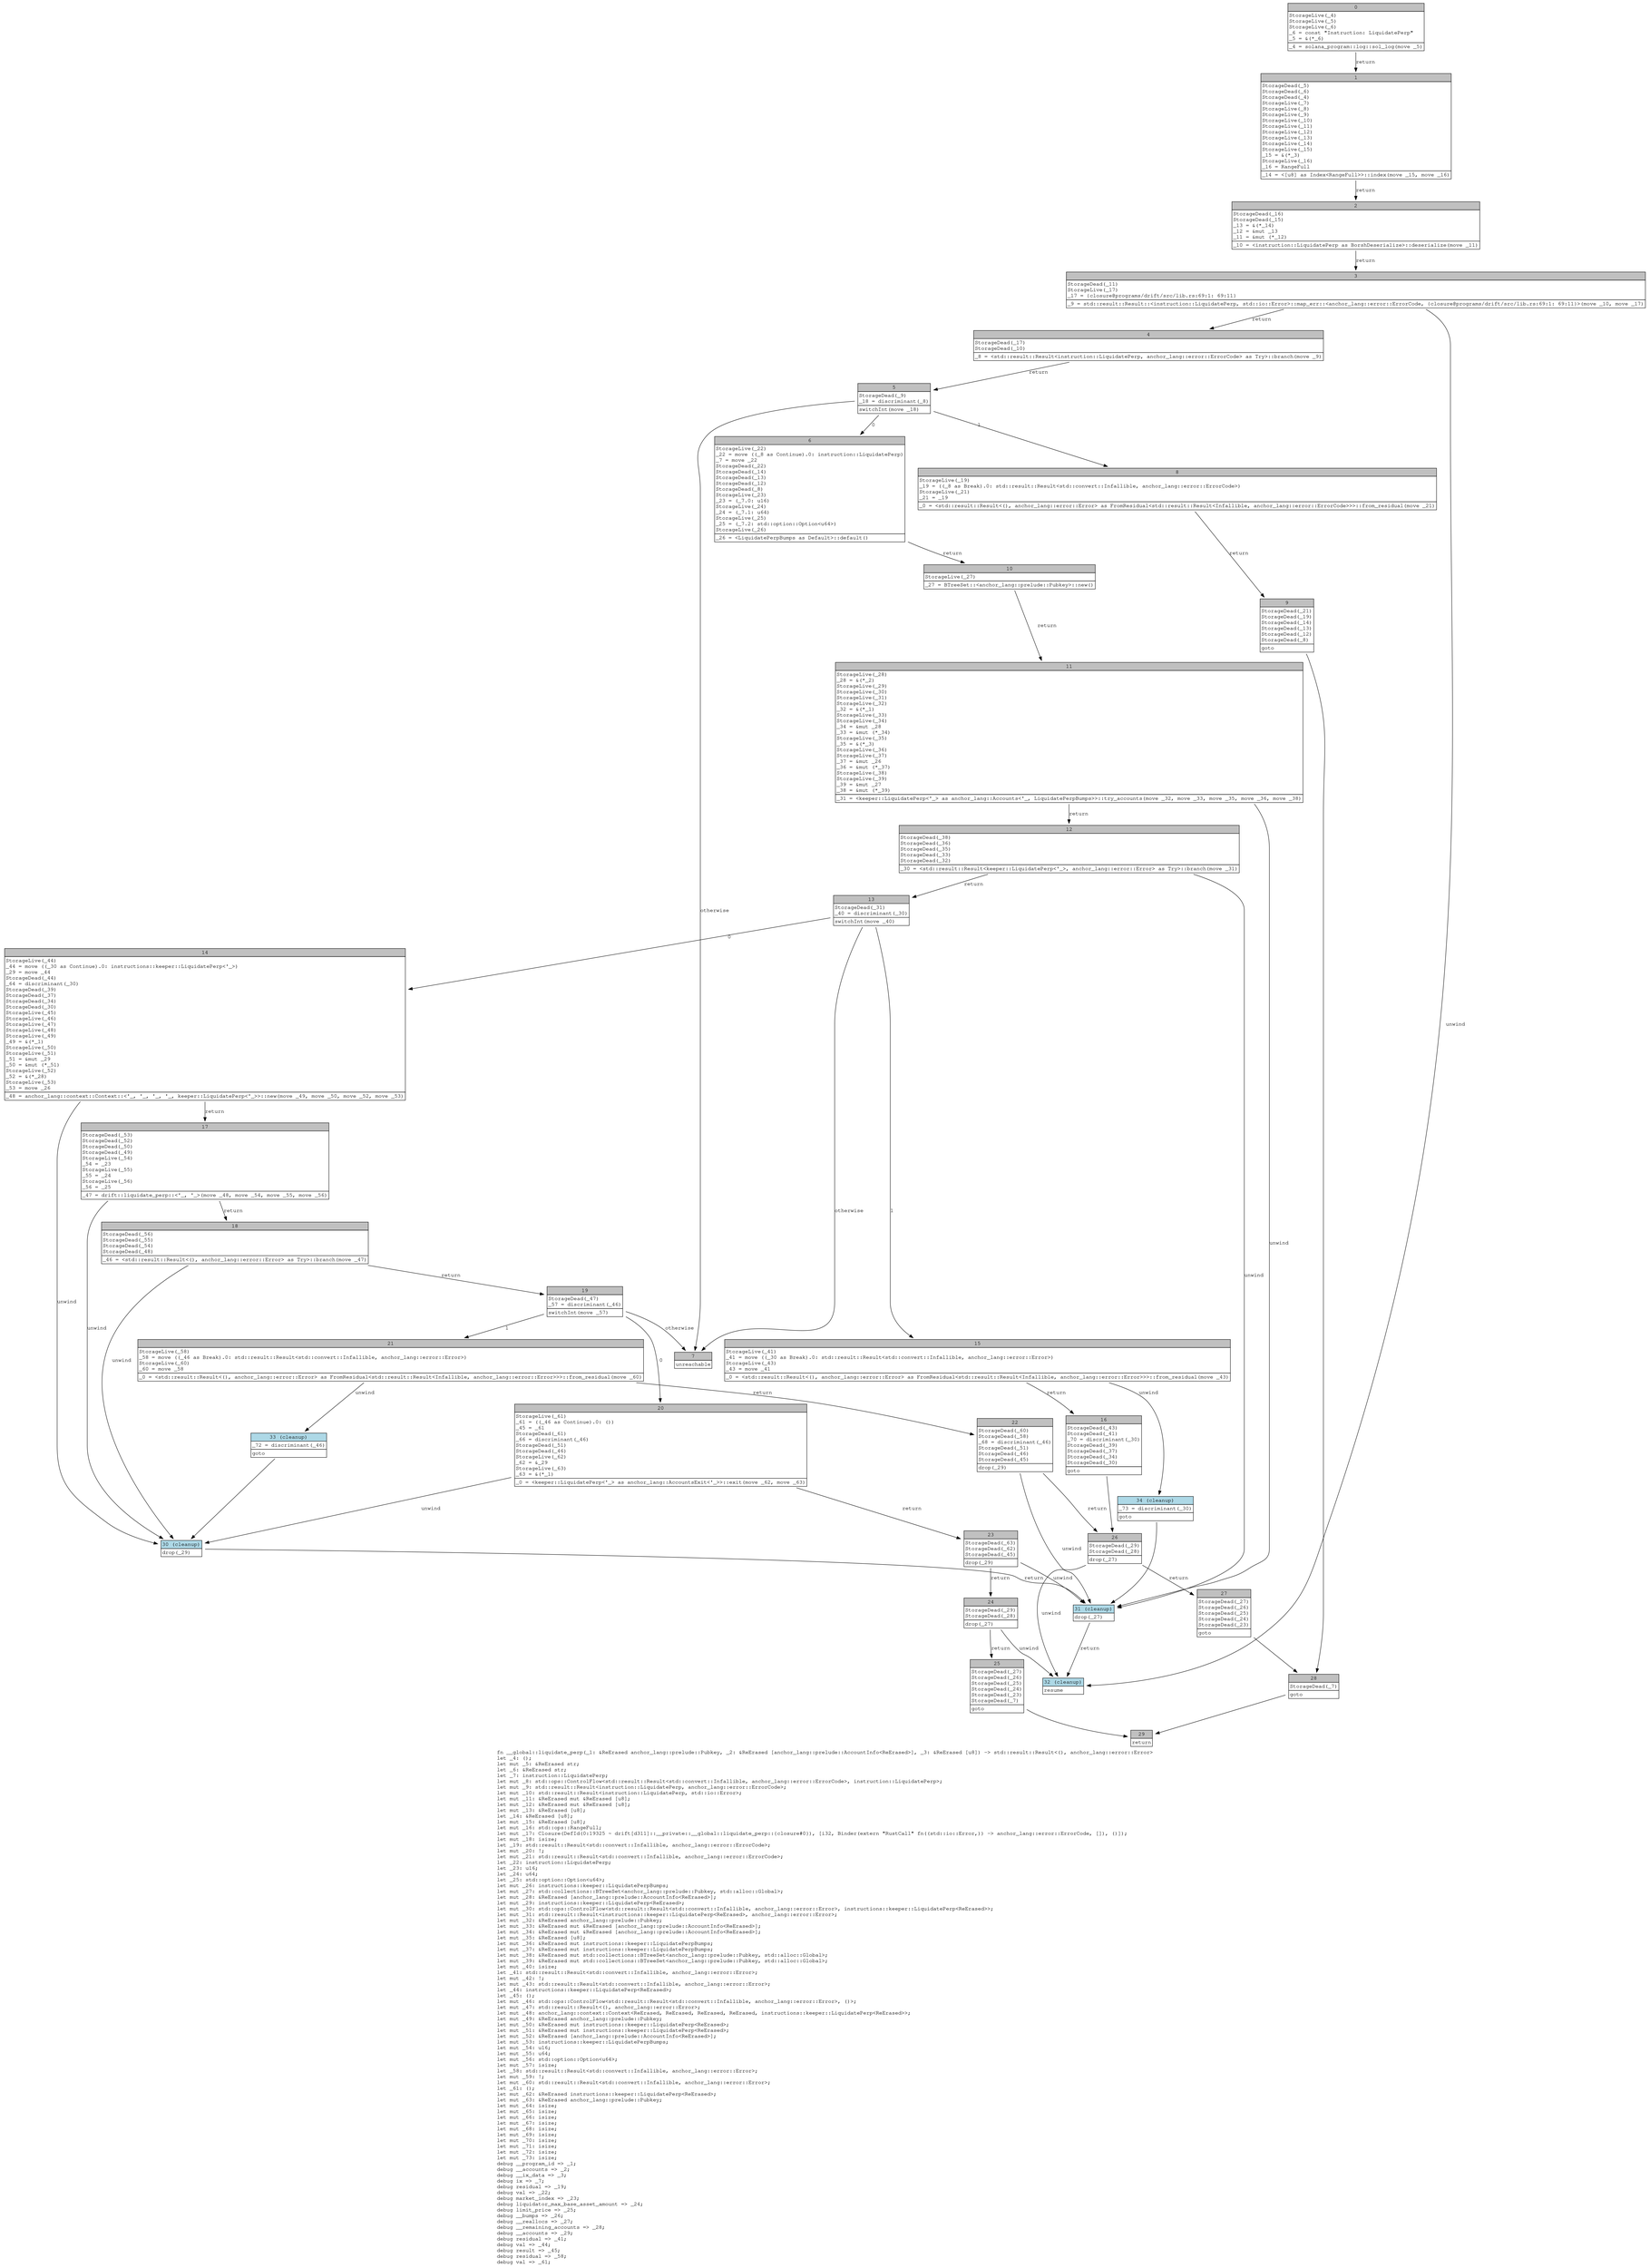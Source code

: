 digraph Mir_0_19323 {
    graph [fontname="Courier, monospace"];
    node [fontname="Courier, monospace"];
    edge [fontname="Courier, monospace"];
    label=<fn __global::liquidate_perp(_1: &amp;ReErased anchor_lang::prelude::Pubkey, _2: &amp;ReErased [anchor_lang::prelude::AccountInfo&lt;ReErased&gt;], _3: &amp;ReErased [u8]) -&gt; std::result::Result&lt;(), anchor_lang::error::Error&gt;<br align="left"/>let _4: ();<br align="left"/>let mut _5: &amp;ReErased str;<br align="left"/>let _6: &amp;ReErased str;<br align="left"/>let _7: instruction::LiquidatePerp;<br align="left"/>let mut _8: std::ops::ControlFlow&lt;std::result::Result&lt;std::convert::Infallible, anchor_lang::error::ErrorCode&gt;, instruction::LiquidatePerp&gt;;<br align="left"/>let mut _9: std::result::Result&lt;instruction::LiquidatePerp, anchor_lang::error::ErrorCode&gt;;<br align="left"/>let mut _10: std::result::Result&lt;instruction::LiquidatePerp, std::io::Error&gt;;<br align="left"/>let mut _11: &amp;ReErased mut &amp;ReErased [u8];<br align="left"/>let mut _12: &amp;ReErased mut &amp;ReErased [u8];<br align="left"/>let mut _13: &amp;ReErased [u8];<br align="left"/>let _14: &amp;ReErased [u8];<br align="left"/>let mut _15: &amp;ReErased [u8];<br align="left"/>let mut _16: std::ops::RangeFull;<br align="left"/>let mut _17: Closure(DefId(0:19325 ~ drift[d311]::__private::__global::liquidate_perp::{closure#0}), [i32, Binder(extern &quot;RustCall&quot; fn((std::io::Error,)) -&gt; anchor_lang::error::ErrorCode, []), ()]);<br align="left"/>let mut _18: isize;<br align="left"/>let _19: std::result::Result&lt;std::convert::Infallible, anchor_lang::error::ErrorCode&gt;;<br align="left"/>let mut _20: !;<br align="left"/>let mut _21: std::result::Result&lt;std::convert::Infallible, anchor_lang::error::ErrorCode&gt;;<br align="left"/>let _22: instruction::LiquidatePerp;<br align="left"/>let _23: u16;<br align="left"/>let _24: u64;<br align="left"/>let _25: std::option::Option&lt;u64&gt;;<br align="left"/>let mut _26: instructions::keeper::LiquidatePerpBumps;<br align="left"/>let mut _27: std::collections::BTreeSet&lt;anchor_lang::prelude::Pubkey, std::alloc::Global&gt;;<br align="left"/>let mut _28: &amp;ReErased [anchor_lang::prelude::AccountInfo&lt;ReErased&gt;];<br align="left"/>let mut _29: instructions::keeper::LiquidatePerp&lt;ReErased&gt;;<br align="left"/>let mut _30: std::ops::ControlFlow&lt;std::result::Result&lt;std::convert::Infallible, anchor_lang::error::Error&gt;, instructions::keeper::LiquidatePerp&lt;ReErased&gt;&gt;;<br align="left"/>let mut _31: std::result::Result&lt;instructions::keeper::LiquidatePerp&lt;ReErased&gt;, anchor_lang::error::Error&gt;;<br align="left"/>let mut _32: &amp;ReErased anchor_lang::prelude::Pubkey;<br align="left"/>let mut _33: &amp;ReErased mut &amp;ReErased [anchor_lang::prelude::AccountInfo&lt;ReErased&gt;];<br align="left"/>let mut _34: &amp;ReErased mut &amp;ReErased [anchor_lang::prelude::AccountInfo&lt;ReErased&gt;];<br align="left"/>let mut _35: &amp;ReErased [u8];<br align="left"/>let mut _36: &amp;ReErased mut instructions::keeper::LiquidatePerpBumps;<br align="left"/>let mut _37: &amp;ReErased mut instructions::keeper::LiquidatePerpBumps;<br align="left"/>let mut _38: &amp;ReErased mut std::collections::BTreeSet&lt;anchor_lang::prelude::Pubkey, std::alloc::Global&gt;;<br align="left"/>let mut _39: &amp;ReErased mut std::collections::BTreeSet&lt;anchor_lang::prelude::Pubkey, std::alloc::Global&gt;;<br align="left"/>let mut _40: isize;<br align="left"/>let _41: std::result::Result&lt;std::convert::Infallible, anchor_lang::error::Error&gt;;<br align="left"/>let mut _42: !;<br align="left"/>let mut _43: std::result::Result&lt;std::convert::Infallible, anchor_lang::error::Error&gt;;<br align="left"/>let _44: instructions::keeper::LiquidatePerp&lt;ReErased&gt;;<br align="left"/>let _45: ();<br align="left"/>let mut _46: std::ops::ControlFlow&lt;std::result::Result&lt;std::convert::Infallible, anchor_lang::error::Error&gt;, ()&gt;;<br align="left"/>let mut _47: std::result::Result&lt;(), anchor_lang::error::Error&gt;;<br align="left"/>let mut _48: anchor_lang::context::Context&lt;ReErased, ReErased, ReErased, ReErased, instructions::keeper::LiquidatePerp&lt;ReErased&gt;&gt;;<br align="left"/>let mut _49: &amp;ReErased anchor_lang::prelude::Pubkey;<br align="left"/>let mut _50: &amp;ReErased mut instructions::keeper::LiquidatePerp&lt;ReErased&gt;;<br align="left"/>let mut _51: &amp;ReErased mut instructions::keeper::LiquidatePerp&lt;ReErased&gt;;<br align="left"/>let mut _52: &amp;ReErased [anchor_lang::prelude::AccountInfo&lt;ReErased&gt;];<br align="left"/>let mut _53: instructions::keeper::LiquidatePerpBumps;<br align="left"/>let mut _54: u16;<br align="left"/>let mut _55: u64;<br align="left"/>let mut _56: std::option::Option&lt;u64&gt;;<br align="left"/>let mut _57: isize;<br align="left"/>let _58: std::result::Result&lt;std::convert::Infallible, anchor_lang::error::Error&gt;;<br align="left"/>let mut _59: !;<br align="left"/>let mut _60: std::result::Result&lt;std::convert::Infallible, anchor_lang::error::Error&gt;;<br align="left"/>let _61: ();<br align="left"/>let mut _62: &amp;ReErased instructions::keeper::LiquidatePerp&lt;ReErased&gt;;<br align="left"/>let mut _63: &amp;ReErased anchor_lang::prelude::Pubkey;<br align="left"/>let mut _64: isize;<br align="left"/>let mut _65: isize;<br align="left"/>let mut _66: isize;<br align="left"/>let mut _67: isize;<br align="left"/>let mut _68: isize;<br align="left"/>let mut _69: isize;<br align="left"/>let mut _70: isize;<br align="left"/>let mut _71: isize;<br align="left"/>let mut _72: isize;<br align="left"/>let mut _73: isize;<br align="left"/>debug __program_id =&gt; _1;<br align="left"/>debug __accounts =&gt; _2;<br align="left"/>debug __ix_data =&gt; _3;<br align="left"/>debug ix =&gt; _7;<br align="left"/>debug residual =&gt; _19;<br align="left"/>debug val =&gt; _22;<br align="left"/>debug market_index =&gt; _23;<br align="left"/>debug liquidator_max_base_asset_amount =&gt; _24;<br align="left"/>debug limit_price =&gt; _25;<br align="left"/>debug __bumps =&gt; _26;<br align="left"/>debug __reallocs =&gt; _27;<br align="left"/>debug __remaining_accounts =&gt; _28;<br align="left"/>debug __accounts =&gt; _29;<br align="left"/>debug residual =&gt; _41;<br align="left"/>debug val =&gt; _44;<br align="left"/>debug result =&gt; _45;<br align="left"/>debug residual =&gt; _58;<br align="left"/>debug val =&gt; _61;<br align="left"/>>;
    bb0__0_19323 [shape="none", label=<<table border="0" cellborder="1" cellspacing="0"><tr><td bgcolor="gray" align="center" colspan="1">0</td></tr><tr><td align="left" balign="left">StorageLive(_4)<br/>StorageLive(_5)<br/>StorageLive(_6)<br/>_6 = const &quot;Instruction: LiquidatePerp&quot;<br/>_5 = &amp;(*_6)<br/></td></tr><tr><td align="left">_4 = solana_program::log::sol_log(move _5)</td></tr></table>>];
    bb1__0_19323 [shape="none", label=<<table border="0" cellborder="1" cellspacing="0"><tr><td bgcolor="gray" align="center" colspan="1">1</td></tr><tr><td align="left" balign="left">StorageDead(_5)<br/>StorageDead(_6)<br/>StorageDead(_4)<br/>StorageLive(_7)<br/>StorageLive(_8)<br/>StorageLive(_9)<br/>StorageLive(_10)<br/>StorageLive(_11)<br/>StorageLive(_12)<br/>StorageLive(_13)<br/>StorageLive(_14)<br/>StorageLive(_15)<br/>_15 = &amp;(*_3)<br/>StorageLive(_16)<br/>_16 = RangeFull<br/></td></tr><tr><td align="left">_14 = &lt;[u8] as Index&lt;RangeFull&gt;&gt;::index(move _15, move _16)</td></tr></table>>];
    bb2__0_19323 [shape="none", label=<<table border="0" cellborder="1" cellspacing="0"><tr><td bgcolor="gray" align="center" colspan="1">2</td></tr><tr><td align="left" balign="left">StorageDead(_16)<br/>StorageDead(_15)<br/>_13 = &amp;(*_14)<br/>_12 = &amp;mut _13<br/>_11 = &amp;mut (*_12)<br/></td></tr><tr><td align="left">_10 = &lt;instruction::LiquidatePerp as BorshDeserialize&gt;::deserialize(move _11)</td></tr></table>>];
    bb3__0_19323 [shape="none", label=<<table border="0" cellborder="1" cellspacing="0"><tr><td bgcolor="gray" align="center" colspan="1">3</td></tr><tr><td align="left" balign="left">StorageDead(_11)<br/>StorageLive(_17)<br/>_17 = {closure@programs/drift/src/lib.rs:69:1: 69:11}<br/></td></tr><tr><td align="left">_9 = std::result::Result::&lt;instruction::LiquidatePerp, std::io::Error&gt;::map_err::&lt;anchor_lang::error::ErrorCode, {closure@programs/drift/src/lib.rs:69:1: 69:11}&gt;(move _10, move _17)</td></tr></table>>];
    bb4__0_19323 [shape="none", label=<<table border="0" cellborder="1" cellspacing="0"><tr><td bgcolor="gray" align="center" colspan="1">4</td></tr><tr><td align="left" balign="left">StorageDead(_17)<br/>StorageDead(_10)<br/></td></tr><tr><td align="left">_8 = &lt;std::result::Result&lt;instruction::LiquidatePerp, anchor_lang::error::ErrorCode&gt; as Try&gt;::branch(move _9)</td></tr></table>>];
    bb5__0_19323 [shape="none", label=<<table border="0" cellborder="1" cellspacing="0"><tr><td bgcolor="gray" align="center" colspan="1">5</td></tr><tr><td align="left" balign="left">StorageDead(_9)<br/>_18 = discriminant(_8)<br/></td></tr><tr><td align="left">switchInt(move _18)</td></tr></table>>];
    bb6__0_19323 [shape="none", label=<<table border="0" cellborder="1" cellspacing="0"><tr><td bgcolor="gray" align="center" colspan="1">6</td></tr><tr><td align="left" balign="left">StorageLive(_22)<br/>_22 = move ((_8 as Continue).0: instruction::LiquidatePerp)<br/>_7 = move _22<br/>StorageDead(_22)<br/>StorageDead(_14)<br/>StorageDead(_13)<br/>StorageDead(_12)<br/>StorageDead(_8)<br/>StorageLive(_23)<br/>_23 = (_7.0: u16)<br/>StorageLive(_24)<br/>_24 = (_7.1: u64)<br/>StorageLive(_25)<br/>_25 = (_7.2: std::option::Option&lt;u64&gt;)<br/>StorageLive(_26)<br/></td></tr><tr><td align="left">_26 = &lt;LiquidatePerpBumps as Default&gt;::default()</td></tr></table>>];
    bb7__0_19323 [shape="none", label=<<table border="0" cellborder="1" cellspacing="0"><tr><td bgcolor="gray" align="center" colspan="1">7</td></tr><tr><td align="left">unreachable</td></tr></table>>];
    bb8__0_19323 [shape="none", label=<<table border="0" cellborder="1" cellspacing="0"><tr><td bgcolor="gray" align="center" colspan="1">8</td></tr><tr><td align="left" balign="left">StorageLive(_19)<br/>_19 = ((_8 as Break).0: std::result::Result&lt;std::convert::Infallible, anchor_lang::error::ErrorCode&gt;)<br/>StorageLive(_21)<br/>_21 = _19<br/></td></tr><tr><td align="left">_0 = &lt;std::result::Result&lt;(), anchor_lang::error::Error&gt; as FromResidual&lt;std::result::Result&lt;Infallible, anchor_lang::error::ErrorCode&gt;&gt;&gt;::from_residual(move _21)</td></tr></table>>];
    bb9__0_19323 [shape="none", label=<<table border="0" cellborder="1" cellspacing="0"><tr><td bgcolor="gray" align="center" colspan="1">9</td></tr><tr><td align="left" balign="left">StorageDead(_21)<br/>StorageDead(_19)<br/>StorageDead(_14)<br/>StorageDead(_13)<br/>StorageDead(_12)<br/>StorageDead(_8)<br/></td></tr><tr><td align="left">goto</td></tr></table>>];
    bb10__0_19323 [shape="none", label=<<table border="0" cellborder="1" cellspacing="0"><tr><td bgcolor="gray" align="center" colspan="1">10</td></tr><tr><td align="left" balign="left">StorageLive(_27)<br/></td></tr><tr><td align="left">_27 = BTreeSet::&lt;anchor_lang::prelude::Pubkey&gt;::new()</td></tr></table>>];
    bb11__0_19323 [shape="none", label=<<table border="0" cellborder="1" cellspacing="0"><tr><td bgcolor="gray" align="center" colspan="1">11</td></tr><tr><td align="left" balign="left">StorageLive(_28)<br/>_28 = &amp;(*_2)<br/>StorageLive(_29)<br/>StorageLive(_30)<br/>StorageLive(_31)<br/>StorageLive(_32)<br/>_32 = &amp;(*_1)<br/>StorageLive(_33)<br/>StorageLive(_34)<br/>_34 = &amp;mut _28<br/>_33 = &amp;mut (*_34)<br/>StorageLive(_35)<br/>_35 = &amp;(*_3)<br/>StorageLive(_36)<br/>StorageLive(_37)<br/>_37 = &amp;mut _26<br/>_36 = &amp;mut (*_37)<br/>StorageLive(_38)<br/>StorageLive(_39)<br/>_39 = &amp;mut _27<br/>_38 = &amp;mut (*_39)<br/></td></tr><tr><td align="left">_31 = &lt;keeper::LiquidatePerp&lt;'_&gt; as anchor_lang::Accounts&lt;'_, LiquidatePerpBumps&gt;&gt;::try_accounts(move _32, move _33, move _35, move _36, move _38)</td></tr></table>>];
    bb12__0_19323 [shape="none", label=<<table border="0" cellborder="1" cellspacing="0"><tr><td bgcolor="gray" align="center" colspan="1">12</td></tr><tr><td align="left" balign="left">StorageDead(_38)<br/>StorageDead(_36)<br/>StorageDead(_35)<br/>StorageDead(_33)<br/>StorageDead(_32)<br/></td></tr><tr><td align="left">_30 = &lt;std::result::Result&lt;keeper::LiquidatePerp&lt;'_&gt;, anchor_lang::error::Error&gt; as Try&gt;::branch(move _31)</td></tr></table>>];
    bb13__0_19323 [shape="none", label=<<table border="0" cellborder="1" cellspacing="0"><tr><td bgcolor="gray" align="center" colspan="1">13</td></tr><tr><td align="left" balign="left">StorageDead(_31)<br/>_40 = discriminant(_30)<br/></td></tr><tr><td align="left">switchInt(move _40)</td></tr></table>>];
    bb14__0_19323 [shape="none", label=<<table border="0" cellborder="1" cellspacing="0"><tr><td bgcolor="gray" align="center" colspan="1">14</td></tr><tr><td align="left" balign="left">StorageLive(_44)<br/>_44 = move ((_30 as Continue).0: instructions::keeper::LiquidatePerp&lt;'_&gt;)<br/>_29 = move _44<br/>StorageDead(_44)<br/>_64 = discriminant(_30)<br/>StorageDead(_39)<br/>StorageDead(_37)<br/>StorageDead(_34)<br/>StorageDead(_30)<br/>StorageLive(_45)<br/>StorageLive(_46)<br/>StorageLive(_47)<br/>StorageLive(_48)<br/>StorageLive(_49)<br/>_49 = &amp;(*_1)<br/>StorageLive(_50)<br/>StorageLive(_51)<br/>_51 = &amp;mut _29<br/>_50 = &amp;mut (*_51)<br/>StorageLive(_52)<br/>_52 = &amp;(*_28)<br/>StorageLive(_53)<br/>_53 = move _26<br/></td></tr><tr><td align="left">_48 = anchor_lang::context::Context::&lt;'_, '_, '_, '_, keeper::LiquidatePerp&lt;'_&gt;&gt;::new(move _49, move _50, move _52, move _53)</td></tr></table>>];
    bb15__0_19323 [shape="none", label=<<table border="0" cellborder="1" cellspacing="0"><tr><td bgcolor="gray" align="center" colspan="1">15</td></tr><tr><td align="left" balign="left">StorageLive(_41)<br/>_41 = move ((_30 as Break).0: std::result::Result&lt;std::convert::Infallible, anchor_lang::error::Error&gt;)<br/>StorageLive(_43)<br/>_43 = move _41<br/></td></tr><tr><td align="left">_0 = &lt;std::result::Result&lt;(), anchor_lang::error::Error&gt; as FromResidual&lt;std::result::Result&lt;Infallible, anchor_lang::error::Error&gt;&gt;&gt;::from_residual(move _43)</td></tr></table>>];
    bb16__0_19323 [shape="none", label=<<table border="0" cellborder="1" cellspacing="0"><tr><td bgcolor="gray" align="center" colspan="1">16</td></tr><tr><td align="left" balign="left">StorageDead(_43)<br/>StorageDead(_41)<br/>_70 = discriminant(_30)<br/>StorageDead(_39)<br/>StorageDead(_37)<br/>StorageDead(_34)<br/>StorageDead(_30)<br/></td></tr><tr><td align="left">goto</td></tr></table>>];
    bb17__0_19323 [shape="none", label=<<table border="0" cellborder="1" cellspacing="0"><tr><td bgcolor="gray" align="center" colspan="1">17</td></tr><tr><td align="left" balign="left">StorageDead(_53)<br/>StorageDead(_52)<br/>StorageDead(_50)<br/>StorageDead(_49)<br/>StorageLive(_54)<br/>_54 = _23<br/>StorageLive(_55)<br/>_55 = _24<br/>StorageLive(_56)<br/>_56 = _25<br/></td></tr><tr><td align="left">_47 = drift::liquidate_perp::&lt;'_, '_&gt;(move _48, move _54, move _55, move _56)</td></tr></table>>];
    bb18__0_19323 [shape="none", label=<<table border="0" cellborder="1" cellspacing="0"><tr><td bgcolor="gray" align="center" colspan="1">18</td></tr><tr><td align="left" balign="left">StorageDead(_56)<br/>StorageDead(_55)<br/>StorageDead(_54)<br/>StorageDead(_48)<br/></td></tr><tr><td align="left">_46 = &lt;std::result::Result&lt;(), anchor_lang::error::Error&gt; as Try&gt;::branch(move _47)</td></tr></table>>];
    bb19__0_19323 [shape="none", label=<<table border="0" cellborder="1" cellspacing="0"><tr><td bgcolor="gray" align="center" colspan="1">19</td></tr><tr><td align="left" balign="left">StorageDead(_47)<br/>_57 = discriminant(_46)<br/></td></tr><tr><td align="left">switchInt(move _57)</td></tr></table>>];
    bb20__0_19323 [shape="none", label=<<table border="0" cellborder="1" cellspacing="0"><tr><td bgcolor="gray" align="center" colspan="1">20</td></tr><tr><td align="left" balign="left">StorageLive(_61)<br/>_61 = ((_46 as Continue).0: ())<br/>_45 = _61<br/>StorageDead(_61)<br/>_66 = discriminant(_46)<br/>StorageDead(_51)<br/>StorageDead(_46)<br/>StorageLive(_62)<br/>_62 = &amp;_29<br/>StorageLive(_63)<br/>_63 = &amp;(*_1)<br/></td></tr><tr><td align="left">_0 = &lt;keeper::LiquidatePerp&lt;'_&gt; as anchor_lang::AccountsExit&lt;'_&gt;&gt;::exit(move _62, move _63)</td></tr></table>>];
    bb21__0_19323 [shape="none", label=<<table border="0" cellborder="1" cellspacing="0"><tr><td bgcolor="gray" align="center" colspan="1">21</td></tr><tr><td align="left" balign="left">StorageLive(_58)<br/>_58 = move ((_46 as Break).0: std::result::Result&lt;std::convert::Infallible, anchor_lang::error::Error&gt;)<br/>StorageLive(_60)<br/>_60 = move _58<br/></td></tr><tr><td align="left">_0 = &lt;std::result::Result&lt;(), anchor_lang::error::Error&gt; as FromResidual&lt;std::result::Result&lt;Infallible, anchor_lang::error::Error&gt;&gt;&gt;::from_residual(move _60)</td></tr></table>>];
    bb22__0_19323 [shape="none", label=<<table border="0" cellborder="1" cellspacing="0"><tr><td bgcolor="gray" align="center" colspan="1">22</td></tr><tr><td align="left" balign="left">StorageDead(_60)<br/>StorageDead(_58)<br/>_68 = discriminant(_46)<br/>StorageDead(_51)<br/>StorageDead(_46)<br/>StorageDead(_45)<br/></td></tr><tr><td align="left">drop(_29)</td></tr></table>>];
    bb23__0_19323 [shape="none", label=<<table border="0" cellborder="1" cellspacing="0"><tr><td bgcolor="gray" align="center" colspan="1">23</td></tr><tr><td align="left" balign="left">StorageDead(_63)<br/>StorageDead(_62)<br/>StorageDead(_45)<br/></td></tr><tr><td align="left">drop(_29)</td></tr></table>>];
    bb24__0_19323 [shape="none", label=<<table border="0" cellborder="1" cellspacing="0"><tr><td bgcolor="gray" align="center" colspan="1">24</td></tr><tr><td align="left" balign="left">StorageDead(_29)<br/>StorageDead(_28)<br/></td></tr><tr><td align="left">drop(_27)</td></tr></table>>];
    bb25__0_19323 [shape="none", label=<<table border="0" cellborder="1" cellspacing="0"><tr><td bgcolor="gray" align="center" colspan="1">25</td></tr><tr><td align="left" balign="left">StorageDead(_27)<br/>StorageDead(_26)<br/>StorageDead(_25)<br/>StorageDead(_24)<br/>StorageDead(_23)<br/>StorageDead(_7)<br/></td></tr><tr><td align="left">goto</td></tr></table>>];
    bb26__0_19323 [shape="none", label=<<table border="0" cellborder="1" cellspacing="0"><tr><td bgcolor="gray" align="center" colspan="1">26</td></tr><tr><td align="left" balign="left">StorageDead(_29)<br/>StorageDead(_28)<br/></td></tr><tr><td align="left">drop(_27)</td></tr></table>>];
    bb27__0_19323 [shape="none", label=<<table border="0" cellborder="1" cellspacing="0"><tr><td bgcolor="gray" align="center" colspan="1">27</td></tr><tr><td align="left" balign="left">StorageDead(_27)<br/>StorageDead(_26)<br/>StorageDead(_25)<br/>StorageDead(_24)<br/>StorageDead(_23)<br/></td></tr><tr><td align="left">goto</td></tr></table>>];
    bb28__0_19323 [shape="none", label=<<table border="0" cellborder="1" cellspacing="0"><tr><td bgcolor="gray" align="center" colspan="1">28</td></tr><tr><td align="left" balign="left">StorageDead(_7)<br/></td></tr><tr><td align="left">goto</td></tr></table>>];
    bb29__0_19323 [shape="none", label=<<table border="0" cellborder="1" cellspacing="0"><tr><td bgcolor="gray" align="center" colspan="1">29</td></tr><tr><td align="left">return</td></tr></table>>];
    bb30__0_19323 [shape="none", label=<<table border="0" cellborder="1" cellspacing="0"><tr><td bgcolor="lightblue" align="center" colspan="1">30 (cleanup)</td></tr><tr><td align="left">drop(_29)</td></tr></table>>];
    bb31__0_19323 [shape="none", label=<<table border="0" cellborder="1" cellspacing="0"><tr><td bgcolor="lightblue" align="center" colspan="1">31 (cleanup)</td></tr><tr><td align="left">drop(_27)</td></tr></table>>];
    bb32__0_19323 [shape="none", label=<<table border="0" cellborder="1" cellspacing="0"><tr><td bgcolor="lightblue" align="center" colspan="1">32 (cleanup)</td></tr><tr><td align="left">resume</td></tr></table>>];
    bb33__0_19323 [shape="none", label=<<table border="0" cellborder="1" cellspacing="0"><tr><td bgcolor="lightblue" align="center" colspan="1">33 (cleanup)</td></tr><tr><td align="left" balign="left">_72 = discriminant(_46)<br/></td></tr><tr><td align="left">goto</td></tr></table>>];
    bb34__0_19323 [shape="none", label=<<table border="0" cellborder="1" cellspacing="0"><tr><td bgcolor="lightblue" align="center" colspan="1">34 (cleanup)</td></tr><tr><td align="left" balign="left">_73 = discriminant(_30)<br/></td></tr><tr><td align="left">goto</td></tr></table>>];
    bb0__0_19323 -> bb1__0_19323 [label="return"];
    bb1__0_19323 -> bb2__0_19323 [label="return"];
    bb2__0_19323 -> bb3__0_19323 [label="return"];
    bb3__0_19323 -> bb4__0_19323 [label="return"];
    bb3__0_19323 -> bb32__0_19323 [label="unwind"];
    bb4__0_19323 -> bb5__0_19323 [label="return"];
    bb5__0_19323 -> bb6__0_19323 [label="0"];
    bb5__0_19323 -> bb8__0_19323 [label="1"];
    bb5__0_19323 -> bb7__0_19323 [label="otherwise"];
    bb6__0_19323 -> bb10__0_19323 [label="return"];
    bb8__0_19323 -> bb9__0_19323 [label="return"];
    bb9__0_19323 -> bb28__0_19323 [label=""];
    bb10__0_19323 -> bb11__0_19323 [label="return"];
    bb11__0_19323 -> bb12__0_19323 [label="return"];
    bb11__0_19323 -> bb31__0_19323 [label="unwind"];
    bb12__0_19323 -> bb13__0_19323 [label="return"];
    bb12__0_19323 -> bb31__0_19323 [label="unwind"];
    bb13__0_19323 -> bb14__0_19323 [label="0"];
    bb13__0_19323 -> bb15__0_19323 [label="1"];
    bb13__0_19323 -> bb7__0_19323 [label="otherwise"];
    bb14__0_19323 -> bb17__0_19323 [label="return"];
    bb14__0_19323 -> bb30__0_19323 [label="unwind"];
    bb15__0_19323 -> bb16__0_19323 [label="return"];
    bb15__0_19323 -> bb34__0_19323 [label="unwind"];
    bb16__0_19323 -> bb26__0_19323 [label=""];
    bb17__0_19323 -> bb18__0_19323 [label="return"];
    bb17__0_19323 -> bb30__0_19323 [label="unwind"];
    bb18__0_19323 -> bb19__0_19323 [label="return"];
    bb18__0_19323 -> bb30__0_19323 [label="unwind"];
    bb19__0_19323 -> bb20__0_19323 [label="0"];
    bb19__0_19323 -> bb21__0_19323 [label="1"];
    bb19__0_19323 -> bb7__0_19323 [label="otherwise"];
    bb20__0_19323 -> bb23__0_19323 [label="return"];
    bb20__0_19323 -> bb30__0_19323 [label="unwind"];
    bb21__0_19323 -> bb22__0_19323 [label="return"];
    bb21__0_19323 -> bb33__0_19323 [label="unwind"];
    bb22__0_19323 -> bb26__0_19323 [label="return"];
    bb22__0_19323 -> bb31__0_19323 [label="unwind"];
    bb23__0_19323 -> bb24__0_19323 [label="return"];
    bb23__0_19323 -> bb31__0_19323 [label="unwind"];
    bb24__0_19323 -> bb25__0_19323 [label="return"];
    bb24__0_19323 -> bb32__0_19323 [label="unwind"];
    bb25__0_19323 -> bb29__0_19323 [label=""];
    bb26__0_19323 -> bb27__0_19323 [label="return"];
    bb26__0_19323 -> bb32__0_19323 [label="unwind"];
    bb27__0_19323 -> bb28__0_19323 [label=""];
    bb28__0_19323 -> bb29__0_19323 [label=""];
    bb30__0_19323 -> bb31__0_19323 [label="return"];
    bb31__0_19323 -> bb32__0_19323 [label="return"];
    bb33__0_19323 -> bb30__0_19323 [label=""];
    bb34__0_19323 -> bb31__0_19323 [label=""];
}

